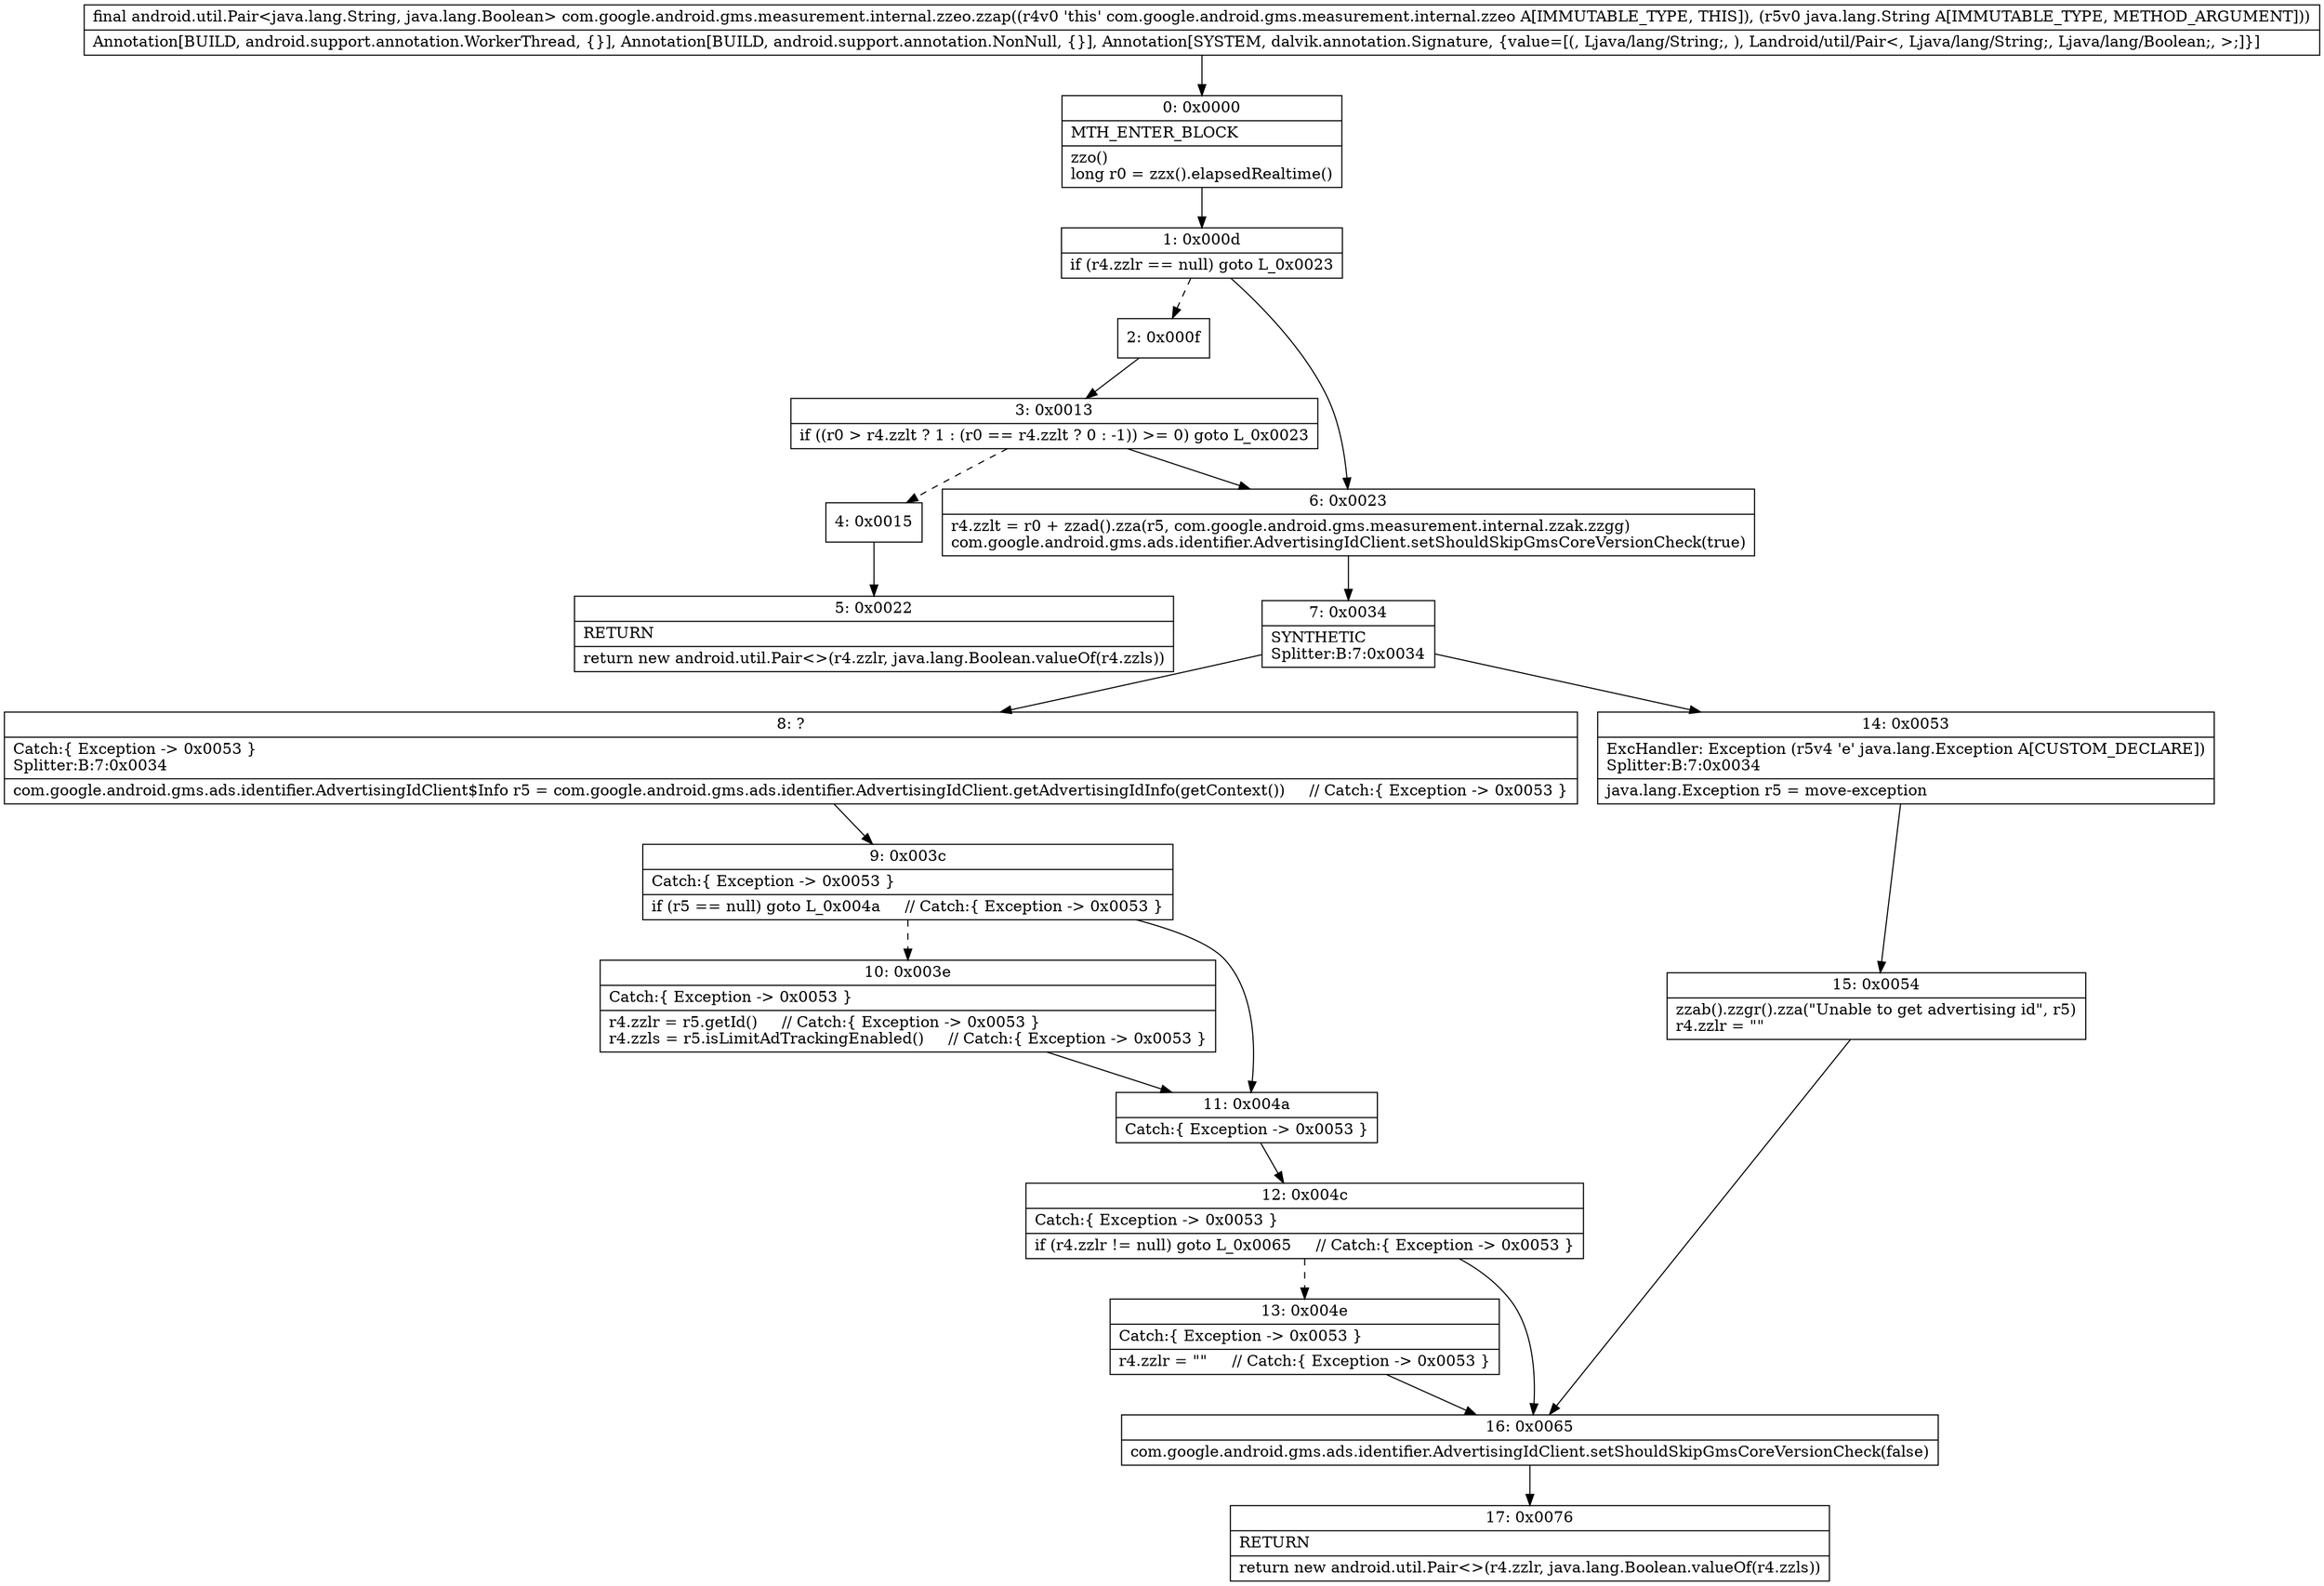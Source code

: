 digraph "CFG forcom.google.android.gms.measurement.internal.zzeo.zzap(Ljava\/lang\/String;)Landroid\/util\/Pair;" {
Node_0 [shape=record,label="{0\:\ 0x0000|MTH_ENTER_BLOCK\l|zzo()\llong r0 = zzx().elapsedRealtime()\l}"];
Node_1 [shape=record,label="{1\:\ 0x000d|if (r4.zzlr == null) goto L_0x0023\l}"];
Node_2 [shape=record,label="{2\:\ 0x000f}"];
Node_3 [shape=record,label="{3\:\ 0x0013|if ((r0 \> r4.zzlt ? 1 : (r0 == r4.zzlt ? 0 : \-1)) \>= 0) goto L_0x0023\l}"];
Node_4 [shape=record,label="{4\:\ 0x0015}"];
Node_5 [shape=record,label="{5\:\ 0x0022|RETURN\l|return new android.util.Pair\<\>(r4.zzlr, java.lang.Boolean.valueOf(r4.zzls))\l}"];
Node_6 [shape=record,label="{6\:\ 0x0023|r4.zzlt = r0 + zzad().zza(r5, com.google.android.gms.measurement.internal.zzak.zzgg)\lcom.google.android.gms.ads.identifier.AdvertisingIdClient.setShouldSkipGmsCoreVersionCheck(true)\l}"];
Node_7 [shape=record,label="{7\:\ 0x0034|SYNTHETIC\lSplitter:B:7:0x0034\l}"];
Node_8 [shape=record,label="{8\:\ ?|Catch:\{ Exception \-\> 0x0053 \}\lSplitter:B:7:0x0034\l|com.google.android.gms.ads.identifier.AdvertisingIdClient$Info r5 = com.google.android.gms.ads.identifier.AdvertisingIdClient.getAdvertisingIdInfo(getContext())     \/\/ Catch:\{ Exception \-\> 0x0053 \}\l}"];
Node_9 [shape=record,label="{9\:\ 0x003c|Catch:\{ Exception \-\> 0x0053 \}\l|if (r5 == null) goto L_0x004a     \/\/ Catch:\{ Exception \-\> 0x0053 \}\l}"];
Node_10 [shape=record,label="{10\:\ 0x003e|Catch:\{ Exception \-\> 0x0053 \}\l|r4.zzlr = r5.getId()     \/\/ Catch:\{ Exception \-\> 0x0053 \}\lr4.zzls = r5.isLimitAdTrackingEnabled()     \/\/ Catch:\{ Exception \-\> 0x0053 \}\l}"];
Node_11 [shape=record,label="{11\:\ 0x004a|Catch:\{ Exception \-\> 0x0053 \}\l}"];
Node_12 [shape=record,label="{12\:\ 0x004c|Catch:\{ Exception \-\> 0x0053 \}\l|if (r4.zzlr != null) goto L_0x0065     \/\/ Catch:\{ Exception \-\> 0x0053 \}\l}"];
Node_13 [shape=record,label="{13\:\ 0x004e|Catch:\{ Exception \-\> 0x0053 \}\l|r4.zzlr = \"\"     \/\/ Catch:\{ Exception \-\> 0x0053 \}\l}"];
Node_14 [shape=record,label="{14\:\ 0x0053|ExcHandler: Exception (r5v4 'e' java.lang.Exception A[CUSTOM_DECLARE])\lSplitter:B:7:0x0034\l|java.lang.Exception r5 = move\-exception\l}"];
Node_15 [shape=record,label="{15\:\ 0x0054|zzab().zzgr().zza(\"Unable to get advertising id\", r5)\lr4.zzlr = \"\"\l}"];
Node_16 [shape=record,label="{16\:\ 0x0065|com.google.android.gms.ads.identifier.AdvertisingIdClient.setShouldSkipGmsCoreVersionCheck(false)\l}"];
Node_17 [shape=record,label="{17\:\ 0x0076|RETURN\l|return new android.util.Pair\<\>(r4.zzlr, java.lang.Boolean.valueOf(r4.zzls))\l}"];
MethodNode[shape=record,label="{final android.util.Pair\<java.lang.String, java.lang.Boolean\> com.google.android.gms.measurement.internal.zzeo.zzap((r4v0 'this' com.google.android.gms.measurement.internal.zzeo A[IMMUTABLE_TYPE, THIS]), (r5v0 java.lang.String A[IMMUTABLE_TYPE, METHOD_ARGUMENT]))  | Annotation[BUILD, android.support.annotation.WorkerThread, \{\}], Annotation[BUILD, android.support.annotation.NonNull, \{\}], Annotation[SYSTEM, dalvik.annotation.Signature, \{value=[(, Ljava\/lang\/String;, ), Landroid\/util\/Pair\<, Ljava\/lang\/String;, Ljava\/lang\/Boolean;, \>;]\}]\l}"];
MethodNode -> Node_0;
Node_0 -> Node_1;
Node_1 -> Node_2[style=dashed];
Node_1 -> Node_6;
Node_2 -> Node_3;
Node_3 -> Node_4[style=dashed];
Node_3 -> Node_6;
Node_4 -> Node_5;
Node_6 -> Node_7;
Node_7 -> Node_8;
Node_7 -> Node_14;
Node_8 -> Node_9;
Node_9 -> Node_10[style=dashed];
Node_9 -> Node_11;
Node_10 -> Node_11;
Node_11 -> Node_12;
Node_12 -> Node_13[style=dashed];
Node_12 -> Node_16;
Node_13 -> Node_16;
Node_14 -> Node_15;
Node_15 -> Node_16;
Node_16 -> Node_17;
}

